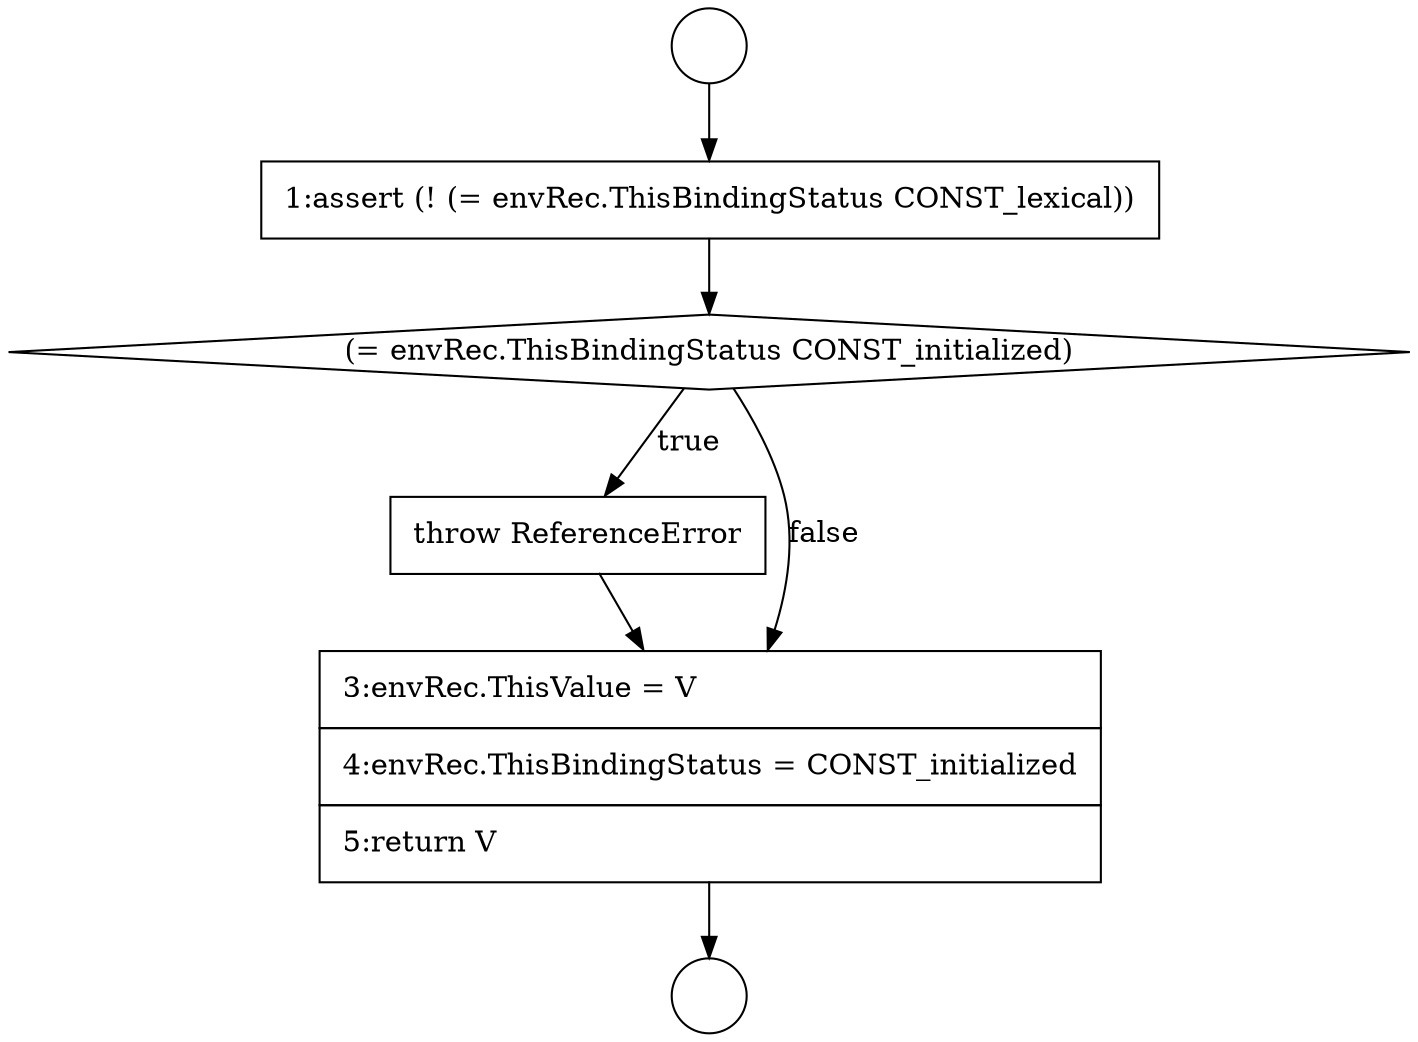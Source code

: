 digraph {
  node1623 [shape=diamond, label=<<font color="black">(= envRec.ThisBindingStatus CONST_initialized)</font>> color="black" fillcolor="white" style=filled]
  node1622 [shape=none, margin=0, label=<<font color="black">
    <table border="0" cellborder="1" cellspacing="0" cellpadding="10">
      <tr><td align="left">1:assert (! (= envRec.ThisBindingStatus CONST_lexical))</td></tr>
    </table>
  </font>> color="black" fillcolor="white" style=filled]
  node1624 [shape=none, margin=0, label=<<font color="black">
    <table border="0" cellborder="1" cellspacing="0" cellpadding="10">
      <tr><td align="left">throw ReferenceError</td></tr>
    </table>
  </font>> color="black" fillcolor="white" style=filled]
  node1620 [shape=circle label=" " color="black" fillcolor="white" style=filled]
  node1625 [shape=none, margin=0, label=<<font color="black">
    <table border="0" cellborder="1" cellspacing="0" cellpadding="10">
      <tr><td align="left">3:envRec.ThisValue = V</td></tr>
      <tr><td align="left">4:envRec.ThisBindingStatus = CONST_initialized</td></tr>
      <tr><td align="left">5:return V</td></tr>
    </table>
  </font>> color="black" fillcolor="white" style=filled]
  node1621 [shape=circle label=" " color="black" fillcolor="white" style=filled]
  node1620 -> node1622 [ color="black"]
  node1623 -> node1624 [label=<<font color="black">true</font>> color="black"]
  node1623 -> node1625 [label=<<font color="black">false</font>> color="black"]
  node1625 -> node1621 [ color="black"]
  node1622 -> node1623 [ color="black"]
  node1624 -> node1625 [ color="black"]
}
